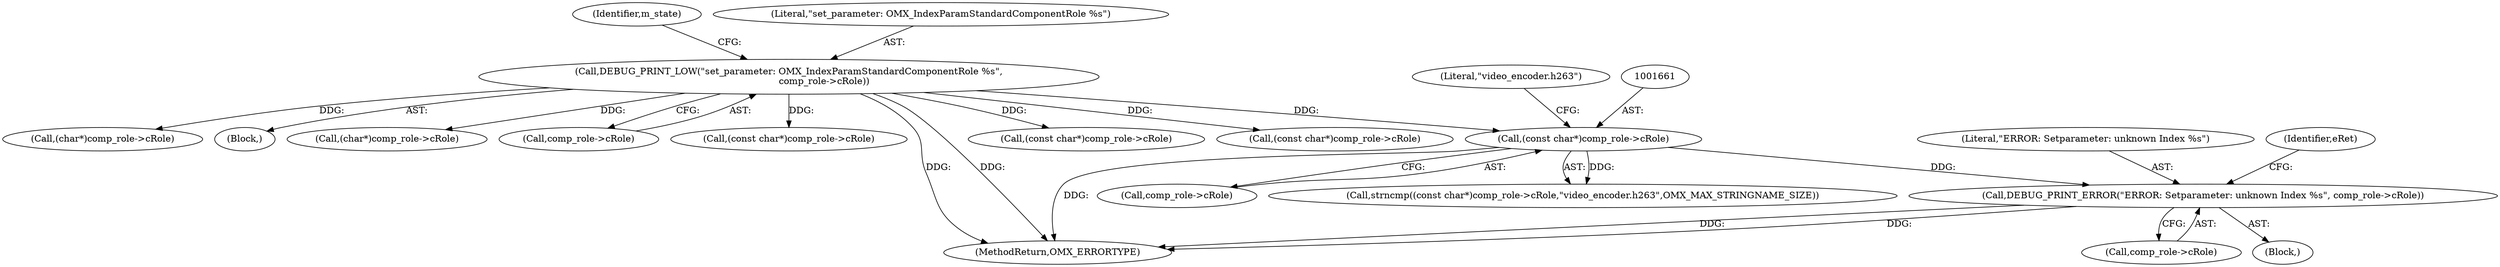 digraph "0_Android_560ccdb509a7b86186fac0fce1b25bd9a3e6a6e8_7@pointer" {
"1001676" [label="(Call,DEBUG_PRINT_ERROR(\"ERROR: Setparameter: unknown Index %s\", comp_role->cRole))"];
"1001660" [label="(Call,(const char*)comp_role->cRole)"];
"1001513" [label="(Call,DEBUG_PRINT_LOW(\"set_parameter: OMX_IndexParamStandardComponentRole %s\",\n                        comp_role->cRole))"];
"1001678" [label="(Call,comp_role->cRole)"];
"1001665" [label="(Literal,\"video_encoder.h263\")"];
"1001676" [label="(Call,DEBUG_PRINT_ERROR(\"ERROR: Setparameter: unknown Index %s\", comp_role->cRole))"];
"1001623" [label="(Call,(const char*)comp_role->cRole)"];
"1001734" [label="(Call,(const char*)comp_role->cRole)"];
"1001677" [label="(Literal,\"ERROR: Setparameter: unknown Index %s\")"];
"1001521" [label="(Identifier,m_state)"];
"1001662" [label="(Call,comp_role->cRole)"];
"1001586" [label="(Call,(char*)comp_role->cRole)"];
"1001660" [label="(Call,(const char*)comp_role->cRole)"];
"1001659" [label="(Call,strncmp((const char*)comp_role->cRole,\"video_encoder.h263\",OMX_MAX_STRINGNAME_SIZE))"];
"1001503" [label="(Block,)"];
"1001675" [label="(Block,)"];
"1001549" [label="(Call,(char*)comp_role->cRole)"];
"1001515" [label="(Call,comp_role->cRole)"];
"1001514" [label="(Literal,\"set_parameter: OMX_IndexParamStandardComponentRole %s\")"];
"1001682" [label="(Identifier,eRet)"];
"1001697" [label="(Call,(const char*)comp_role->cRole)"];
"1001513" [label="(Call,DEBUG_PRINT_LOW(\"set_parameter: OMX_IndexParamStandardComponentRole %s\",\n                        comp_role->cRole))"];
"1002913" [label="(MethodReturn,OMX_ERRORTYPE)"];
"1001676" -> "1001675"  [label="AST: "];
"1001676" -> "1001678"  [label="CFG: "];
"1001677" -> "1001676"  [label="AST: "];
"1001678" -> "1001676"  [label="AST: "];
"1001682" -> "1001676"  [label="CFG: "];
"1001676" -> "1002913"  [label="DDG: "];
"1001676" -> "1002913"  [label="DDG: "];
"1001660" -> "1001676"  [label="DDG: "];
"1001660" -> "1001659"  [label="AST: "];
"1001660" -> "1001662"  [label="CFG: "];
"1001661" -> "1001660"  [label="AST: "];
"1001662" -> "1001660"  [label="AST: "];
"1001665" -> "1001660"  [label="CFG: "];
"1001660" -> "1002913"  [label="DDG: "];
"1001660" -> "1001659"  [label="DDG: "];
"1001513" -> "1001660"  [label="DDG: "];
"1001513" -> "1001503"  [label="AST: "];
"1001513" -> "1001515"  [label="CFG: "];
"1001514" -> "1001513"  [label="AST: "];
"1001515" -> "1001513"  [label="AST: "];
"1001521" -> "1001513"  [label="CFG: "];
"1001513" -> "1002913"  [label="DDG: "];
"1001513" -> "1002913"  [label="DDG: "];
"1001513" -> "1001549"  [label="DDG: "];
"1001513" -> "1001586"  [label="DDG: "];
"1001513" -> "1001623"  [label="DDG: "];
"1001513" -> "1001697"  [label="DDG: "];
"1001513" -> "1001734"  [label="DDG: "];
}
